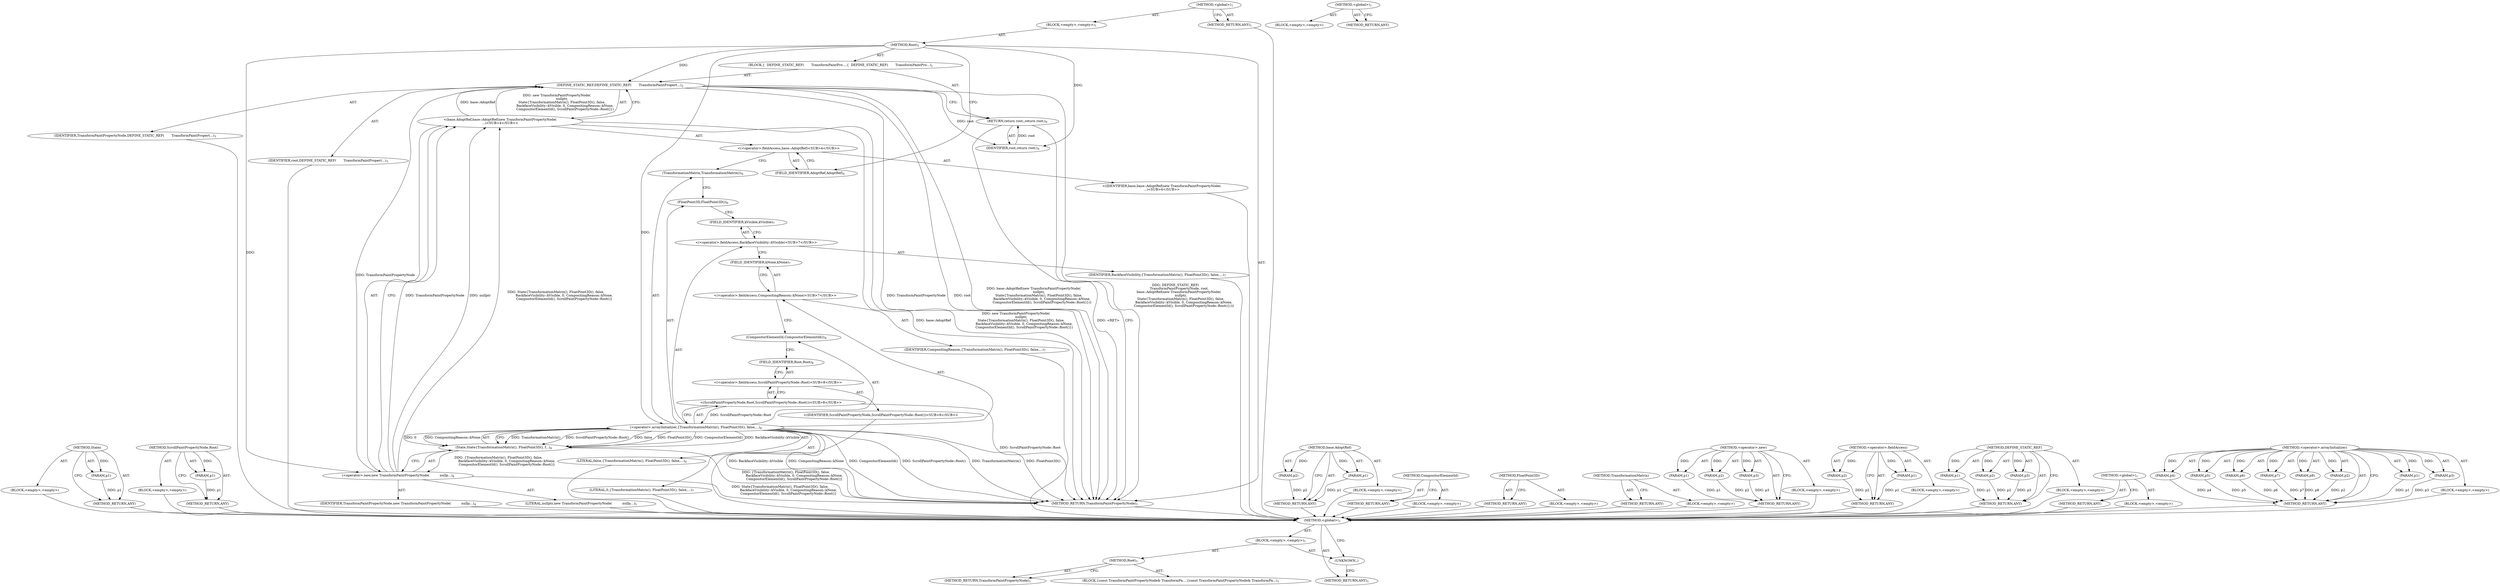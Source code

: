 digraph "&lt;global&gt;" {
vulnerable_84 [label=<(METHOD,State)>];
vulnerable_85 [label=<(PARAM,p1)>];
vulnerable_86 [label=<(BLOCK,&lt;empty&gt;,&lt;empty&gt;)>];
vulnerable_87 [label=<(METHOD_RETURN,ANY)>];
vulnerable_108 [label=<(METHOD,ScrollPaintPropertyNode.Root)>];
vulnerable_109 [label=<(PARAM,p1)>];
vulnerable_110 [label=<(BLOCK,&lt;empty&gt;,&lt;empty&gt;)>];
vulnerable_111 [label=<(METHOD_RETURN,ANY)>];
vulnerable_6 [label=<(METHOD,&lt;global&gt;)<SUB>1</SUB>>];
vulnerable_7 [label=<(BLOCK,&lt;empty&gt;,&lt;empty&gt;)<SUB>1</SUB>>];
vulnerable_8 [label=<(METHOD,Root)<SUB>1</SUB>>];
vulnerable_9 [label=<(BLOCK,{
  DEFINE_STATIC_REF(
       TransformPaintPro...,{
  DEFINE_STATIC_REF(
       TransformPaintPro...)<SUB>1</SUB>>];
vulnerable_10 [label=<(DEFINE_STATIC_REF,DEFINE_STATIC_REF(
       TransformPaintPropert...)<SUB>2</SUB>>];
vulnerable_11 [label=<(IDENTIFIER,TransformPaintPropertyNode,DEFINE_STATIC_REF(
       TransformPaintPropert...)<SUB>3</SUB>>];
vulnerable_12 [label=<(IDENTIFIER,root,DEFINE_STATIC_REF(
       TransformPaintPropert...)<SUB>3</SUB>>];
vulnerable_13 [label="<(base.AdoptRef,base::AdoptRef(new TransformPaintPropertyNode(
...)<SUB>4</SUB>>"];
vulnerable_14 [label="<(&lt;operator&gt;.fieldAccess,base::AdoptRef)<SUB>4</SUB>>"];
vulnerable_15 [label="<(IDENTIFIER,base,base::AdoptRef(new TransformPaintPropertyNode(
...)<SUB>4</SUB>>"];
vulnerable_16 [label=<(FIELD_IDENTIFIER,AdoptRef,AdoptRef)<SUB>4</SUB>>];
vulnerable_17 [label=<(&lt;operator&gt;.new,new TransformPaintPropertyNode(
          nullp...)<SUB>4</SUB>>];
vulnerable_18 [label=<(IDENTIFIER,TransformPaintPropertyNode,new TransformPaintPropertyNode(
          nullp...)<SUB>4</SUB>>];
vulnerable_19 [label=<(LITERAL,nullptr,new TransformPaintPropertyNode(
          nullp...)<SUB>5</SUB>>];
vulnerable_20 [label=<(State,State{TransformationMatrix(), FloatPoint3D(), f...)<SUB>6</SUB>>];
vulnerable_21 [label=<(&lt;operator&gt;.arrayInitializer,{TransformationMatrix(), FloatPoint3D(), false,...)<SUB>6</SUB>>];
vulnerable_22 [label=<(TransformationMatrix,TransformationMatrix())<SUB>6</SUB>>];
vulnerable_23 [label=<(FloatPoint3D,FloatPoint3D())<SUB>6</SUB>>];
vulnerable_24 [label=<(LITERAL,false,{TransformationMatrix(), FloatPoint3D(), false,...)<SUB>6</SUB>>];
vulnerable_25 [label="<(&lt;operator&gt;.fieldAccess,BackfaceVisibility::kVisible)<SUB>7</SUB>>"];
vulnerable_26 [label=<(IDENTIFIER,BackfaceVisibility,{TransformationMatrix(), FloatPoint3D(), false,...)<SUB>7</SUB>>];
vulnerable_27 [label=<(FIELD_IDENTIFIER,kVisible,kVisible)<SUB>7</SUB>>];
vulnerable_28 [label=<(LITERAL,0,{TransformationMatrix(), FloatPoint3D(), false,...)<SUB>7</SUB>>];
vulnerable_29 [label="<(&lt;operator&gt;.fieldAccess,CompositingReason::kNone)<SUB>7</SUB>>"];
vulnerable_30 [label=<(IDENTIFIER,CompositingReason,{TransformationMatrix(), FloatPoint3D(), false,...)<SUB>7</SUB>>];
vulnerable_31 [label=<(FIELD_IDENTIFIER,kNone,kNone)<SUB>7</SUB>>];
vulnerable_32 [label=<(CompositorElementId,CompositorElementId())<SUB>8</SUB>>];
vulnerable_33 [label="<(ScrollPaintPropertyNode.Root,ScrollPaintPropertyNode::Root())<SUB>8</SUB>>"];
vulnerable_34 [label="<(&lt;operator&gt;.fieldAccess,ScrollPaintPropertyNode::Root)<SUB>8</SUB>>"];
vulnerable_35 [label="<(IDENTIFIER,ScrollPaintPropertyNode,ScrollPaintPropertyNode::Root())<SUB>8</SUB>>"];
vulnerable_36 [label=<(FIELD_IDENTIFIER,Root,Root)<SUB>8</SUB>>];
vulnerable_37 [label=<(RETURN,return root;,return root;)<SUB>9</SUB>>];
vulnerable_38 [label=<(IDENTIFIER,root,return root;)<SUB>9</SUB>>];
vulnerable_39 [label=<(METHOD_RETURN,TransformPaintPropertyNode)<SUB>1</SUB>>];
vulnerable_41 [label=<(METHOD_RETURN,ANY)<SUB>1</SUB>>];
vulnerable_68 [label=<(METHOD,base.AdoptRef)>];
vulnerable_69 [label=<(PARAM,p1)>];
vulnerable_70 [label=<(PARAM,p2)>];
vulnerable_71 [label=<(BLOCK,&lt;empty&gt;,&lt;empty&gt;)>];
vulnerable_72 [label=<(METHOD_RETURN,ANY)>];
vulnerable_105 [label=<(METHOD,CompositorElementId)>];
vulnerable_106 [label=<(BLOCK,&lt;empty&gt;,&lt;empty&gt;)>];
vulnerable_107 [label=<(METHOD_RETURN,ANY)>];
vulnerable_102 [label=<(METHOD,FloatPoint3D)>];
vulnerable_103 [label=<(BLOCK,&lt;empty&gt;,&lt;empty&gt;)>];
vulnerable_104 [label=<(METHOD_RETURN,ANY)>];
vulnerable_99 [label=<(METHOD,TransformationMatrix)>];
vulnerable_100 [label=<(BLOCK,&lt;empty&gt;,&lt;empty&gt;)>];
vulnerable_101 [label=<(METHOD_RETURN,ANY)>];
vulnerable_78 [label=<(METHOD,&lt;operator&gt;.new)>];
vulnerable_79 [label=<(PARAM,p1)>];
vulnerable_80 [label=<(PARAM,p2)>];
vulnerable_81 [label=<(PARAM,p3)>];
vulnerable_82 [label=<(BLOCK,&lt;empty&gt;,&lt;empty&gt;)>];
vulnerable_83 [label=<(METHOD_RETURN,ANY)>];
vulnerable_73 [label=<(METHOD,&lt;operator&gt;.fieldAccess)>];
vulnerable_74 [label=<(PARAM,p1)>];
vulnerable_75 [label=<(PARAM,p2)>];
vulnerable_76 [label=<(BLOCK,&lt;empty&gt;,&lt;empty&gt;)>];
vulnerable_77 [label=<(METHOD_RETURN,ANY)>];
vulnerable_62 [label=<(METHOD,DEFINE_STATIC_REF)>];
vulnerable_63 [label=<(PARAM,p1)>];
vulnerable_64 [label=<(PARAM,p2)>];
vulnerable_65 [label=<(PARAM,p3)>];
vulnerable_66 [label=<(BLOCK,&lt;empty&gt;,&lt;empty&gt;)>];
vulnerable_67 [label=<(METHOD_RETURN,ANY)>];
vulnerable_56 [label=<(METHOD,&lt;global&gt;)<SUB>1</SUB>>];
vulnerable_57 [label=<(BLOCK,&lt;empty&gt;,&lt;empty&gt;)>];
vulnerable_58 [label=<(METHOD_RETURN,ANY)>];
vulnerable_88 [label=<(METHOD,&lt;operator&gt;.arrayInitializer)>];
vulnerable_89 [label=<(PARAM,p1)>];
vulnerable_90 [label=<(PARAM,p2)>];
vulnerable_91 [label=<(PARAM,p3)>];
vulnerable_92 [label=<(PARAM,p4)>];
vulnerable_93 [label=<(PARAM,p5)>];
vulnerable_94 [label=<(PARAM,p6)>];
vulnerable_95 [label=<(PARAM,p7)>];
vulnerable_96 [label=<(PARAM,p8)>];
vulnerable_97 [label=<(BLOCK,&lt;empty&gt;,&lt;empty&gt;)>];
vulnerable_98 [label=<(METHOD_RETURN,ANY)>];
fixed_6 [label=<(METHOD,&lt;global&gt;)<SUB>1</SUB>>];
fixed_7 [label=<(BLOCK,&lt;empty&gt;,&lt;empty&gt;)<SUB>1</SUB>>];
fixed_8 [label=<(METHOD,Root)<SUB>1</SUB>>];
fixed_9 [label=<(BLOCK,{
const TransformPaintPropertyNode&amp; TransformPa...,{
const TransformPaintPropertyNode&amp; TransformPa...)<SUB>1</SUB>>];
fixed_10 [label=<(METHOD_RETURN,TransformPaintPropertyNode)<SUB>1</SUB>>];
fixed_12 [label=<(UNKNOWN,,)>];
fixed_13 [label=<(METHOD_RETURN,ANY)<SUB>1</SUB>>];
fixed_22 [label=<(METHOD,&lt;global&gt;)<SUB>1</SUB>>];
fixed_23 [label=<(BLOCK,&lt;empty&gt;,&lt;empty&gt;)>];
fixed_24 [label=<(METHOD_RETURN,ANY)>];
vulnerable_84 -> vulnerable_85  [key=0, label="AST: "];
vulnerable_84 -> vulnerable_85  [key=1, label="DDG: "];
vulnerable_84 -> vulnerable_86  [key=0, label="AST: "];
vulnerable_84 -> vulnerable_87  [key=0, label="AST: "];
vulnerable_84 -> vulnerable_87  [key=1, label="CFG: "];
vulnerable_85 -> vulnerable_87  [key=0, label="DDG: p1"];
vulnerable_86 -> fixed_6  [key=0];
vulnerable_87 -> fixed_6  [key=0];
vulnerable_108 -> vulnerable_109  [key=0, label="AST: "];
vulnerable_108 -> vulnerable_109  [key=1, label="DDG: "];
vulnerable_108 -> vulnerable_110  [key=0, label="AST: "];
vulnerable_108 -> vulnerable_111  [key=0, label="AST: "];
vulnerable_108 -> vulnerable_111  [key=1, label="CFG: "];
vulnerable_109 -> vulnerable_111  [key=0, label="DDG: p1"];
vulnerable_110 -> fixed_6  [key=0];
vulnerable_111 -> fixed_6  [key=0];
vulnerable_6 -> vulnerable_7  [key=0, label="AST: "];
vulnerable_6 -> vulnerable_41  [key=0, label="AST: "];
vulnerable_6 -> vulnerable_41  [key=1, label="CFG: "];
vulnerable_7 -> vulnerable_8  [key=0, label="AST: "];
vulnerable_8 -> vulnerable_9  [key=0, label="AST: "];
vulnerable_8 -> vulnerable_39  [key=0, label="AST: "];
vulnerable_8 -> vulnerable_16  [key=0, label="CFG: "];
vulnerable_8 -> vulnerable_10  [key=0, label="DDG: "];
vulnerable_8 -> vulnerable_38  [key=0, label="DDG: "];
vulnerable_8 -> vulnerable_17  [key=0, label="DDG: "];
vulnerable_8 -> vulnerable_21  [key=0, label="DDG: "];
vulnerable_9 -> vulnerable_10  [key=0, label="AST: "];
vulnerable_9 -> vulnerable_37  [key=0, label="AST: "];
vulnerable_10 -> vulnerable_11  [key=0, label="AST: "];
vulnerable_10 -> vulnerable_12  [key=0, label="AST: "];
vulnerable_10 -> vulnerable_13  [key=0, label="AST: "];
vulnerable_10 -> vulnerable_37  [key=0, label="CFG: "];
vulnerable_10 -> vulnerable_39  [key=0, label="DDG: TransformPaintPropertyNode"];
vulnerable_10 -> vulnerable_39  [key=1, label="DDG: root"];
vulnerable_10 -> vulnerable_39  [key=2, label="DDG: base::AdoptRef(new TransformPaintPropertyNode(
          nullptr,
          State{TransformationMatrix(), FloatPoint3D(), false,
                BackfaceVisibility::kVisible, 0, CompositingReason::kNone,
                CompositorElementId(), ScrollPaintPropertyNode::Root()}))"];
vulnerable_10 -> vulnerable_39  [key=3, label="DDG: DEFINE_STATIC_REF(
       TransformPaintPropertyNode, root,
      base::AdoptRef(new TransformPaintPropertyNode(
          nullptr,
          State{TransformationMatrix(), FloatPoint3D(), false,
                BackfaceVisibility::kVisible, 0, CompositingReason::kNone,
                CompositorElementId(), ScrollPaintPropertyNode::Root()})))"];
vulnerable_10 -> vulnerable_38  [key=0, label="DDG: root"];
vulnerable_11 -> fixed_6  [key=0];
vulnerable_12 -> fixed_6  [key=0];
vulnerable_13 -> vulnerable_14  [key=0, label="AST: "];
vulnerable_13 -> vulnerable_17  [key=0, label="AST: "];
vulnerable_13 -> vulnerable_10  [key=0, label="CFG: "];
vulnerable_13 -> vulnerable_10  [key=1, label="DDG: base::AdoptRef"];
vulnerable_13 -> vulnerable_10  [key=2, label="DDG: new TransformPaintPropertyNode(
          nullptr,
          State{TransformationMatrix(), FloatPoint3D(), false,
                BackfaceVisibility::kVisible, 0, CompositingReason::kNone,
                CompositorElementId(), ScrollPaintPropertyNode::Root()})"];
vulnerable_13 -> vulnerable_39  [key=0, label="DDG: base::AdoptRef"];
vulnerable_13 -> vulnerable_39  [key=1, label="DDG: new TransformPaintPropertyNode(
          nullptr,
          State{TransformationMatrix(), FloatPoint3D(), false,
                BackfaceVisibility::kVisible, 0, CompositingReason::kNone,
                CompositorElementId(), ScrollPaintPropertyNode::Root()})"];
vulnerable_14 -> vulnerable_15  [key=0, label="AST: "];
vulnerable_14 -> vulnerable_16  [key=0, label="AST: "];
vulnerable_14 -> vulnerable_22  [key=0, label="CFG: "];
vulnerable_15 -> fixed_6  [key=0];
vulnerable_16 -> vulnerable_14  [key=0, label="CFG: "];
vulnerable_17 -> vulnerable_18  [key=0, label="AST: "];
vulnerable_17 -> vulnerable_19  [key=0, label="AST: "];
vulnerable_17 -> vulnerable_20  [key=0, label="AST: "];
vulnerable_17 -> vulnerable_13  [key=0, label="CFG: "];
vulnerable_17 -> vulnerable_13  [key=1, label="DDG: TransformPaintPropertyNode"];
vulnerable_17 -> vulnerable_13  [key=2, label="DDG: nullptr"];
vulnerable_17 -> vulnerable_13  [key=3, label="DDG: State{TransformationMatrix(), FloatPoint3D(), false,
                BackfaceVisibility::kVisible, 0, CompositingReason::kNone,
                CompositorElementId(), ScrollPaintPropertyNode::Root()}"];
vulnerable_17 -> vulnerable_39  [key=0, label="DDG: State{TransformationMatrix(), FloatPoint3D(), false,
                BackfaceVisibility::kVisible, 0, CompositingReason::kNone,
                CompositorElementId(), ScrollPaintPropertyNode::Root()}"];
vulnerable_17 -> vulnerable_10  [key=0, label="DDG: TransformPaintPropertyNode"];
vulnerable_18 -> fixed_6  [key=0];
vulnerable_19 -> fixed_6  [key=0];
vulnerable_20 -> vulnerable_21  [key=0, label="AST: "];
vulnerable_20 -> vulnerable_17  [key=0, label="CFG: "];
vulnerable_20 -> vulnerable_17  [key=1, label="DDG: {TransformationMatrix(), FloatPoint3D(), false,
                BackfaceVisibility::kVisible, 0, CompositingReason::kNone,
                CompositorElementId(), ScrollPaintPropertyNode::Root()}"];
vulnerable_20 -> vulnerable_39  [key=0, label="DDG: {TransformationMatrix(), FloatPoint3D(), false,
                BackfaceVisibility::kVisible, 0, CompositingReason::kNone,
                CompositorElementId(), ScrollPaintPropertyNode::Root()}"];
vulnerable_21 -> vulnerable_22  [key=0, label="AST: "];
vulnerable_21 -> vulnerable_23  [key=0, label="AST: "];
vulnerable_21 -> vulnerable_24  [key=0, label="AST: "];
vulnerable_21 -> vulnerable_25  [key=0, label="AST: "];
vulnerable_21 -> vulnerable_28  [key=0, label="AST: "];
vulnerable_21 -> vulnerable_29  [key=0, label="AST: "];
vulnerable_21 -> vulnerable_32  [key=0, label="AST: "];
vulnerable_21 -> vulnerable_33  [key=0, label="AST: "];
vulnerable_21 -> vulnerable_20  [key=0, label="CFG: "];
vulnerable_21 -> vulnerable_20  [key=1, label="DDG: TransformationMatrix()"];
vulnerable_21 -> vulnerable_20  [key=2, label="DDG: ScrollPaintPropertyNode::Root()"];
vulnerable_21 -> vulnerable_20  [key=3, label="DDG: false"];
vulnerable_21 -> vulnerable_20  [key=4, label="DDG: FloatPoint3D()"];
vulnerable_21 -> vulnerable_20  [key=5, label="DDG: CompositorElementId()"];
vulnerable_21 -> vulnerable_20  [key=6, label="DDG: BackfaceVisibility::kVisible"];
vulnerable_21 -> vulnerable_20  [key=7, label="DDG: 0"];
vulnerable_21 -> vulnerable_20  [key=8, label="DDG: CompositingReason::kNone"];
vulnerable_21 -> vulnerable_39  [key=0, label="DDG: TransformationMatrix()"];
vulnerable_21 -> vulnerable_39  [key=1, label="DDG: FloatPoint3D()"];
vulnerable_21 -> vulnerable_39  [key=2, label="DDG: BackfaceVisibility::kVisible"];
vulnerable_21 -> vulnerable_39  [key=3, label="DDG: CompositingReason::kNone"];
vulnerable_21 -> vulnerable_39  [key=4, label="DDG: CompositorElementId()"];
vulnerable_21 -> vulnerable_39  [key=5, label="DDG: ScrollPaintPropertyNode::Root()"];
vulnerable_22 -> vulnerable_23  [key=0, label="CFG: "];
vulnerable_23 -> vulnerable_27  [key=0, label="CFG: "];
vulnerable_24 -> fixed_6  [key=0];
vulnerable_25 -> vulnerable_26  [key=0, label="AST: "];
vulnerable_25 -> vulnerable_27  [key=0, label="AST: "];
vulnerable_25 -> vulnerable_31  [key=0, label="CFG: "];
vulnerable_26 -> fixed_6  [key=0];
vulnerable_27 -> vulnerable_25  [key=0, label="CFG: "];
vulnerable_28 -> fixed_6  [key=0];
vulnerable_29 -> vulnerable_30  [key=0, label="AST: "];
vulnerable_29 -> vulnerable_31  [key=0, label="AST: "];
vulnerable_29 -> vulnerable_32  [key=0, label="CFG: "];
vulnerable_30 -> fixed_6  [key=0];
vulnerable_31 -> vulnerable_29  [key=0, label="CFG: "];
vulnerable_32 -> vulnerable_36  [key=0, label="CFG: "];
vulnerable_33 -> vulnerable_34  [key=0, label="AST: "];
vulnerable_33 -> vulnerable_21  [key=0, label="CFG: "];
vulnerable_33 -> vulnerable_21  [key=1, label="DDG: ScrollPaintPropertyNode::Root"];
vulnerable_33 -> vulnerable_39  [key=0, label="DDG: ScrollPaintPropertyNode::Root"];
vulnerable_34 -> vulnerable_35  [key=0, label="AST: "];
vulnerable_34 -> vulnerable_36  [key=0, label="AST: "];
vulnerable_34 -> vulnerable_33  [key=0, label="CFG: "];
vulnerable_35 -> fixed_6  [key=0];
vulnerable_36 -> vulnerable_34  [key=0, label="CFG: "];
vulnerable_37 -> vulnerable_38  [key=0, label="AST: "];
vulnerable_37 -> vulnerable_39  [key=0, label="CFG: "];
vulnerable_37 -> vulnerable_39  [key=1, label="DDG: &lt;RET&gt;"];
vulnerable_38 -> vulnerable_37  [key=0, label="DDG: root"];
vulnerable_39 -> fixed_6  [key=0];
vulnerable_41 -> fixed_6  [key=0];
vulnerable_68 -> vulnerable_69  [key=0, label="AST: "];
vulnerable_68 -> vulnerable_69  [key=1, label="DDG: "];
vulnerable_68 -> vulnerable_71  [key=0, label="AST: "];
vulnerable_68 -> vulnerable_70  [key=0, label="AST: "];
vulnerable_68 -> vulnerable_70  [key=1, label="DDG: "];
vulnerable_68 -> vulnerable_72  [key=0, label="AST: "];
vulnerable_68 -> vulnerable_72  [key=1, label="CFG: "];
vulnerable_69 -> vulnerable_72  [key=0, label="DDG: p1"];
vulnerable_70 -> vulnerable_72  [key=0, label="DDG: p2"];
vulnerable_71 -> fixed_6  [key=0];
vulnerable_72 -> fixed_6  [key=0];
vulnerable_105 -> vulnerable_106  [key=0, label="AST: "];
vulnerable_105 -> vulnerable_107  [key=0, label="AST: "];
vulnerable_105 -> vulnerable_107  [key=1, label="CFG: "];
vulnerable_106 -> fixed_6  [key=0];
vulnerable_107 -> fixed_6  [key=0];
vulnerable_102 -> vulnerable_103  [key=0, label="AST: "];
vulnerable_102 -> vulnerable_104  [key=0, label="AST: "];
vulnerable_102 -> vulnerable_104  [key=1, label="CFG: "];
vulnerable_103 -> fixed_6  [key=0];
vulnerable_104 -> fixed_6  [key=0];
vulnerable_99 -> vulnerable_100  [key=0, label="AST: "];
vulnerable_99 -> vulnerable_101  [key=0, label="AST: "];
vulnerable_99 -> vulnerable_101  [key=1, label="CFG: "];
vulnerable_100 -> fixed_6  [key=0];
vulnerable_101 -> fixed_6  [key=0];
vulnerable_78 -> vulnerable_79  [key=0, label="AST: "];
vulnerable_78 -> vulnerable_79  [key=1, label="DDG: "];
vulnerable_78 -> vulnerable_82  [key=0, label="AST: "];
vulnerable_78 -> vulnerable_80  [key=0, label="AST: "];
vulnerable_78 -> vulnerable_80  [key=1, label="DDG: "];
vulnerable_78 -> vulnerable_83  [key=0, label="AST: "];
vulnerable_78 -> vulnerable_83  [key=1, label="CFG: "];
vulnerable_78 -> vulnerable_81  [key=0, label="AST: "];
vulnerable_78 -> vulnerable_81  [key=1, label="DDG: "];
vulnerable_79 -> vulnerable_83  [key=0, label="DDG: p1"];
vulnerable_80 -> vulnerable_83  [key=0, label="DDG: p2"];
vulnerable_81 -> vulnerable_83  [key=0, label="DDG: p3"];
vulnerable_82 -> fixed_6  [key=0];
vulnerable_83 -> fixed_6  [key=0];
vulnerable_73 -> vulnerable_74  [key=0, label="AST: "];
vulnerable_73 -> vulnerable_74  [key=1, label="DDG: "];
vulnerable_73 -> vulnerable_76  [key=0, label="AST: "];
vulnerable_73 -> vulnerable_75  [key=0, label="AST: "];
vulnerable_73 -> vulnerable_75  [key=1, label="DDG: "];
vulnerable_73 -> vulnerable_77  [key=0, label="AST: "];
vulnerable_73 -> vulnerable_77  [key=1, label="CFG: "];
vulnerable_74 -> vulnerable_77  [key=0, label="DDG: p1"];
vulnerable_75 -> vulnerable_77  [key=0, label="DDG: p2"];
vulnerable_76 -> fixed_6  [key=0];
vulnerable_77 -> fixed_6  [key=0];
vulnerable_62 -> vulnerable_63  [key=0, label="AST: "];
vulnerable_62 -> vulnerable_63  [key=1, label="DDG: "];
vulnerable_62 -> vulnerable_66  [key=0, label="AST: "];
vulnerable_62 -> vulnerable_64  [key=0, label="AST: "];
vulnerable_62 -> vulnerable_64  [key=1, label="DDG: "];
vulnerable_62 -> vulnerable_67  [key=0, label="AST: "];
vulnerable_62 -> vulnerable_67  [key=1, label="CFG: "];
vulnerable_62 -> vulnerable_65  [key=0, label="AST: "];
vulnerable_62 -> vulnerable_65  [key=1, label="DDG: "];
vulnerable_63 -> vulnerable_67  [key=0, label="DDG: p1"];
vulnerable_64 -> vulnerable_67  [key=0, label="DDG: p2"];
vulnerable_65 -> vulnerable_67  [key=0, label="DDG: p3"];
vulnerable_66 -> fixed_6  [key=0];
vulnerable_67 -> fixed_6  [key=0];
vulnerable_56 -> vulnerable_57  [key=0, label="AST: "];
vulnerable_56 -> vulnerable_58  [key=0, label="AST: "];
vulnerable_56 -> vulnerable_58  [key=1, label="CFG: "];
vulnerable_57 -> fixed_6  [key=0];
vulnerable_58 -> fixed_6  [key=0];
vulnerable_88 -> vulnerable_89  [key=0, label="AST: "];
vulnerable_88 -> vulnerable_89  [key=1, label="DDG: "];
vulnerable_88 -> vulnerable_97  [key=0, label="AST: "];
vulnerable_88 -> vulnerable_90  [key=0, label="AST: "];
vulnerable_88 -> vulnerable_90  [key=1, label="DDG: "];
vulnerable_88 -> vulnerable_98  [key=0, label="AST: "];
vulnerable_88 -> vulnerable_98  [key=1, label="CFG: "];
vulnerable_88 -> vulnerable_91  [key=0, label="AST: "];
vulnerable_88 -> vulnerable_91  [key=1, label="DDG: "];
vulnerable_88 -> vulnerable_92  [key=0, label="AST: "];
vulnerable_88 -> vulnerable_92  [key=1, label="DDG: "];
vulnerable_88 -> vulnerable_93  [key=0, label="AST: "];
vulnerable_88 -> vulnerable_93  [key=1, label="DDG: "];
vulnerable_88 -> vulnerable_94  [key=0, label="AST: "];
vulnerable_88 -> vulnerable_94  [key=1, label="DDG: "];
vulnerable_88 -> vulnerable_95  [key=0, label="AST: "];
vulnerable_88 -> vulnerable_95  [key=1, label="DDG: "];
vulnerable_88 -> vulnerable_96  [key=0, label="AST: "];
vulnerable_88 -> vulnerable_96  [key=1, label="DDG: "];
vulnerable_89 -> vulnerable_98  [key=0, label="DDG: p1"];
vulnerable_90 -> vulnerable_98  [key=0, label="DDG: p2"];
vulnerable_91 -> vulnerable_98  [key=0, label="DDG: p3"];
vulnerable_92 -> vulnerable_98  [key=0, label="DDG: p4"];
vulnerable_93 -> vulnerable_98  [key=0, label="DDG: p5"];
vulnerable_94 -> vulnerable_98  [key=0, label="DDG: p6"];
vulnerable_95 -> vulnerable_98  [key=0, label="DDG: p7"];
vulnerable_96 -> vulnerable_98  [key=0, label="DDG: p8"];
vulnerable_97 -> fixed_6  [key=0];
vulnerable_98 -> fixed_6  [key=0];
fixed_6 -> fixed_7  [key=0, label="AST: "];
fixed_6 -> fixed_13  [key=0, label="AST: "];
fixed_6 -> fixed_12  [key=0, label="CFG: "];
fixed_7 -> fixed_8  [key=0, label="AST: "];
fixed_7 -> fixed_12  [key=0, label="AST: "];
fixed_8 -> fixed_9  [key=0, label="AST: "];
fixed_8 -> fixed_10  [key=0, label="AST: "];
fixed_8 -> fixed_10  [key=1, label="CFG: "];
fixed_12 -> fixed_13  [key=0, label="CFG: "];
fixed_22 -> fixed_23  [key=0, label="AST: "];
fixed_22 -> fixed_24  [key=0, label="AST: "];
fixed_22 -> fixed_24  [key=1, label="CFG: "];
}

